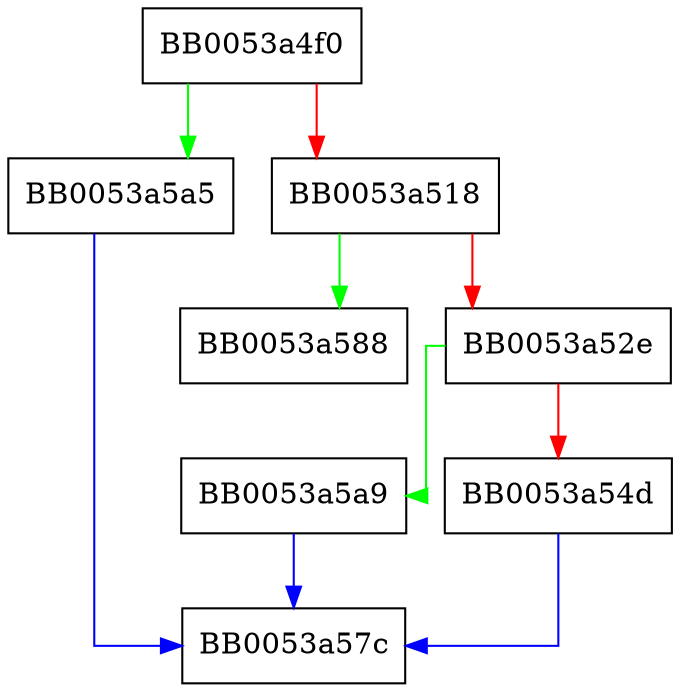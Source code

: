 digraph secmem_new {
  node [shape="box"];
  graph [splines=ortho];
  BB0053a4f0 -> BB0053a5a5 [color="green"];
  BB0053a4f0 -> BB0053a518 [color="red"];
  BB0053a518 -> BB0053a588 [color="green"];
  BB0053a518 -> BB0053a52e [color="red"];
  BB0053a52e -> BB0053a5a9 [color="green"];
  BB0053a52e -> BB0053a54d [color="red"];
  BB0053a54d -> BB0053a57c [color="blue"];
  BB0053a5a5 -> BB0053a57c [color="blue"];
  BB0053a5a9 -> BB0053a57c [color="blue"];
}